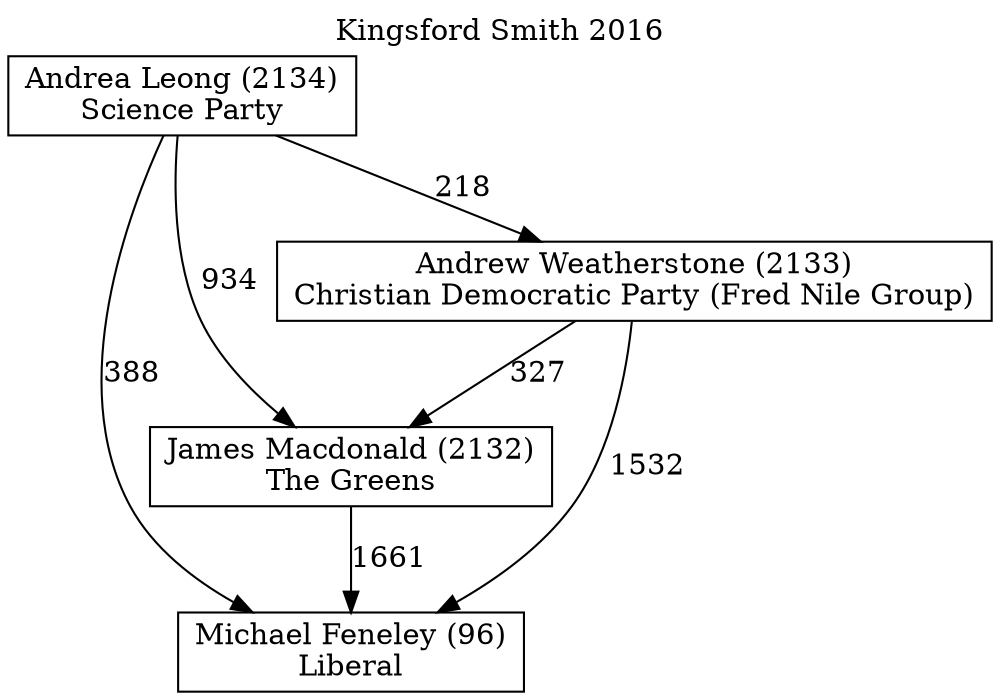 // House preference flow
digraph "Michael Feneley (96)_Kingsford Smith_2016" {
	graph [label="Kingsford Smith 2016" labelloc=t mclimit=10]
	node [shape=box]
	"Michael Feneley (96)" [label="Michael Feneley (96)
Liberal"]
	"James Macdonald (2132)" [label="James Macdonald (2132)
The Greens"]
	"Andrew Weatherstone (2133)" [label="Andrew Weatherstone (2133)
Christian Democratic Party (Fred Nile Group)"]
	"Andrea Leong (2134)" [label="Andrea Leong (2134)
Science Party"]
	"James Macdonald (2132)" -> "Michael Feneley (96)" [label=1661]
	"Andrew Weatherstone (2133)" -> "James Macdonald (2132)" [label=327]
	"Andrea Leong (2134)" -> "Andrew Weatherstone (2133)" [label=218]
	"Andrew Weatherstone (2133)" -> "Michael Feneley (96)" [label=1532]
	"Andrea Leong (2134)" -> "Michael Feneley (96)" [label=388]
	"Andrea Leong (2134)" -> "James Macdonald (2132)" [label=934]
}
